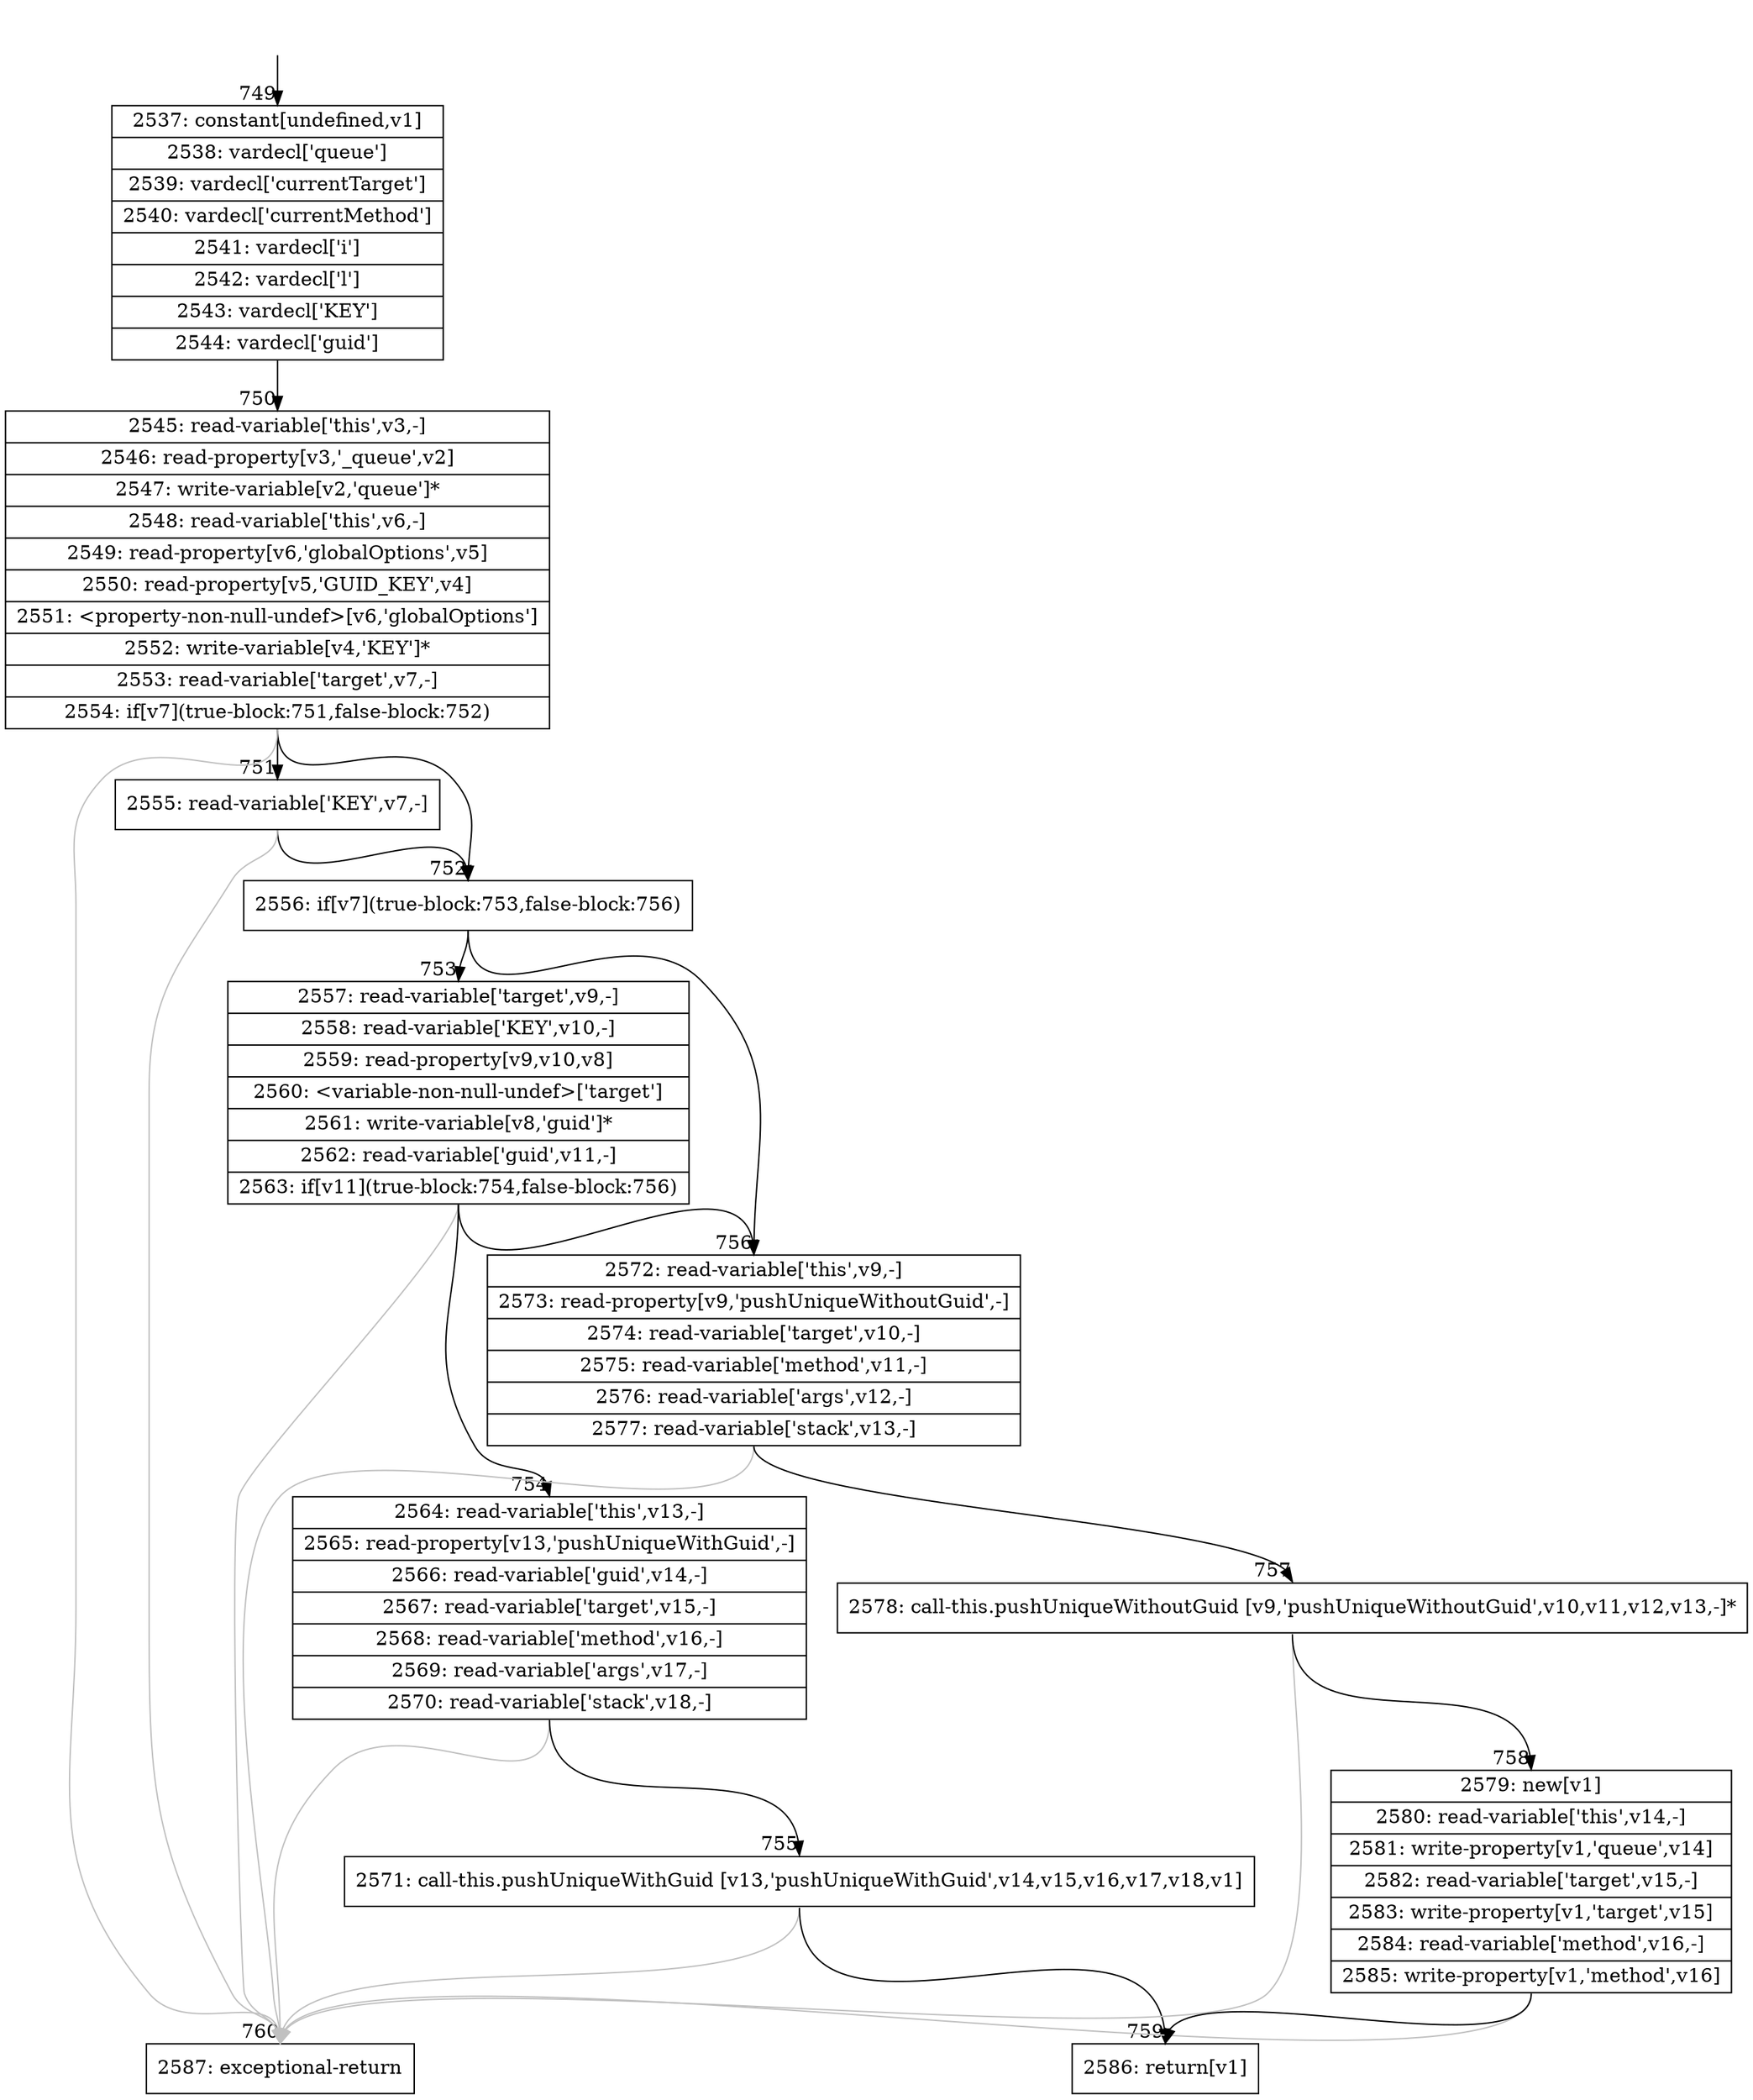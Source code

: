 digraph {
rankdir="TD"
BB_entry54[shape=none,label=""];
BB_entry54 -> BB749 [tailport=s, headport=n, headlabel="    749"]
BB749 [shape=record label="{2537: constant[undefined,v1]|2538: vardecl['queue']|2539: vardecl['currentTarget']|2540: vardecl['currentMethod']|2541: vardecl['i']|2542: vardecl['l']|2543: vardecl['KEY']|2544: vardecl['guid']}" ] 
BB749 -> BB750 [tailport=s, headport=n, headlabel="      750"]
BB750 [shape=record label="{2545: read-variable['this',v3,-]|2546: read-property[v3,'_queue',v2]|2547: write-variable[v2,'queue']*|2548: read-variable['this',v6,-]|2549: read-property[v6,'globalOptions',v5]|2550: read-property[v5,'GUID_KEY',v4]|2551: \<property-non-null-undef\>[v6,'globalOptions']|2552: write-variable[v4,'KEY']*|2553: read-variable['target',v7,-]|2554: if[v7](true-block:751,false-block:752)}" ] 
BB750 -> BB752 [tailport=s, headport=n, headlabel="      752"]
BB750 -> BB751 [tailport=s, headport=n, headlabel="      751"]
BB750 -> BB760 [tailport=s, headport=n, color=gray, headlabel="      760"]
BB751 [shape=record label="{2555: read-variable['KEY',v7,-]}" ] 
BB751 -> BB752 [tailport=s, headport=n]
BB751 -> BB760 [tailport=s, headport=n, color=gray]
BB752 [shape=record label="{2556: if[v7](true-block:753,false-block:756)}" ] 
BB752 -> BB753 [tailport=s, headport=n, headlabel="      753"]
BB752 -> BB756 [tailport=s, headport=n, headlabel="      756"]
BB753 [shape=record label="{2557: read-variable['target',v9,-]|2558: read-variable['KEY',v10,-]|2559: read-property[v9,v10,v8]|2560: \<variable-non-null-undef\>['target']|2561: write-variable[v8,'guid']*|2562: read-variable['guid',v11,-]|2563: if[v11](true-block:754,false-block:756)}" ] 
BB753 -> BB754 [tailport=s, headport=n, headlabel="      754"]
BB753 -> BB756 [tailport=s, headport=n]
BB753 -> BB760 [tailport=s, headport=n, color=gray]
BB754 [shape=record label="{2564: read-variable['this',v13,-]|2565: read-property[v13,'pushUniqueWithGuid',-]|2566: read-variable['guid',v14,-]|2567: read-variable['target',v15,-]|2568: read-variable['method',v16,-]|2569: read-variable['args',v17,-]|2570: read-variable['stack',v18,-]}" ] 
BB754 -> BB755 [tailport=s, headport=n, headlabel="      755"]
BB754 -> BB760 [tailport=s, headport=n, color=gray]
BB755 [shape=record label="{2571: call-this.pushUniqueWithGuid [v13,'pushUniqueWithGuid',v14,v15,v16,v17,v18,v1]}" ] 
BB755 -> BB759 [tailport=s, headport=n, headlabel="      759"]
BB755 -> BB760 [tailport=s, headport=n, color=gray]
BB756 [shape=record label="{2572: read-variable['this',v9,-]|2573: read-property[v9,'pushUniqueWithoutGuid',-]|2574: read-variable['target',v10,-]|2575: read-variable['method',v11,-]|2576: read-variable['args',v12,-]|2577: read-variable['stack',v13,-]}" ] 
BB756 -> BB757 [tailport=s, headport=n, headlabel="      757"]
BB756 -> BB760 [tailport=s, headport=n, color=gray]
BB757 [shape=record label="{2578: call-this.pushUniqueWithoutGuid [v9,'pushUniqueWithoutGuid',v10,v11,v12,v13,-]*}" ] 
BB757 -> BB758 [tailport=s, headport=n, headlabel="      758"]
BB757 -> BB760 [tailport=s, headport=n, color=gray]
BB758 [shape=record label="{2579: new[v1]|2580: read-variable['this',v14,-]|2581: write-property[v1,'queue',v14]|2582: read-variable['target',v15,-]|2583: write-property[v1,'target',v15]|2584: read-variable['method',v16,-]|2585: write-property[v1,'method',v16]}" ] 
BB758 -> BB759 [tailport=s, headport=n]
BB758 -> BB760 [tailport=s, headport=n, color=gray]
BB759 [shape=record label="{2586: return[v1]}" ] 
BB760 [shape=record label="{2587: exceptional-return}" ] 
//#$~ 846
}

